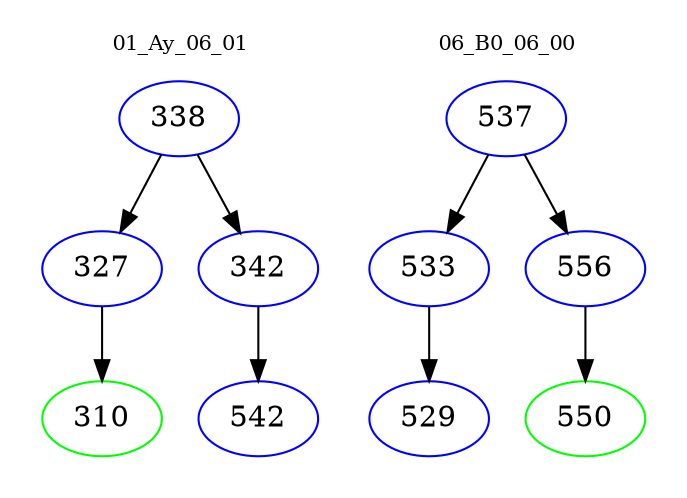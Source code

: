digraph{
subgraph cluster_0 {
color = white
label = "01_Ay_06_01";
fontsize=10;
T0_338 [label="338", color="blue"]
T0_338 -> T0_327 [color="black"]
T0_327 [label="327", color="blue"]
T0_327 -> T0_310 [color="black"]
T0_310 [label="310", color="green"]
T0_338 -> T0_342 [color="black"]
T0_342 [label="342", color="blue"]
T0_342 -> T0_542 [color="black"]
T0_542 [label="542", color="blue"]
}
subgraph cluster_1 {
color = white
label = "06_B0_06_00";
fontsize=10;
T1_537 [label="537", color="blue"]
T1_537 -> T1_533 [color="black"]
T1_533 [label="533", color="blue"]
T1_533 -> T1_529 [color="black"]
T1_529 [label="529", color="blue"]
T1_537 -> T1_556 [color="black"]
T1_556 [label="556", color="blue"]
T1_556 -> T1_550 [color="black"]
T1_550 [label="550", color="green"]
}
}
